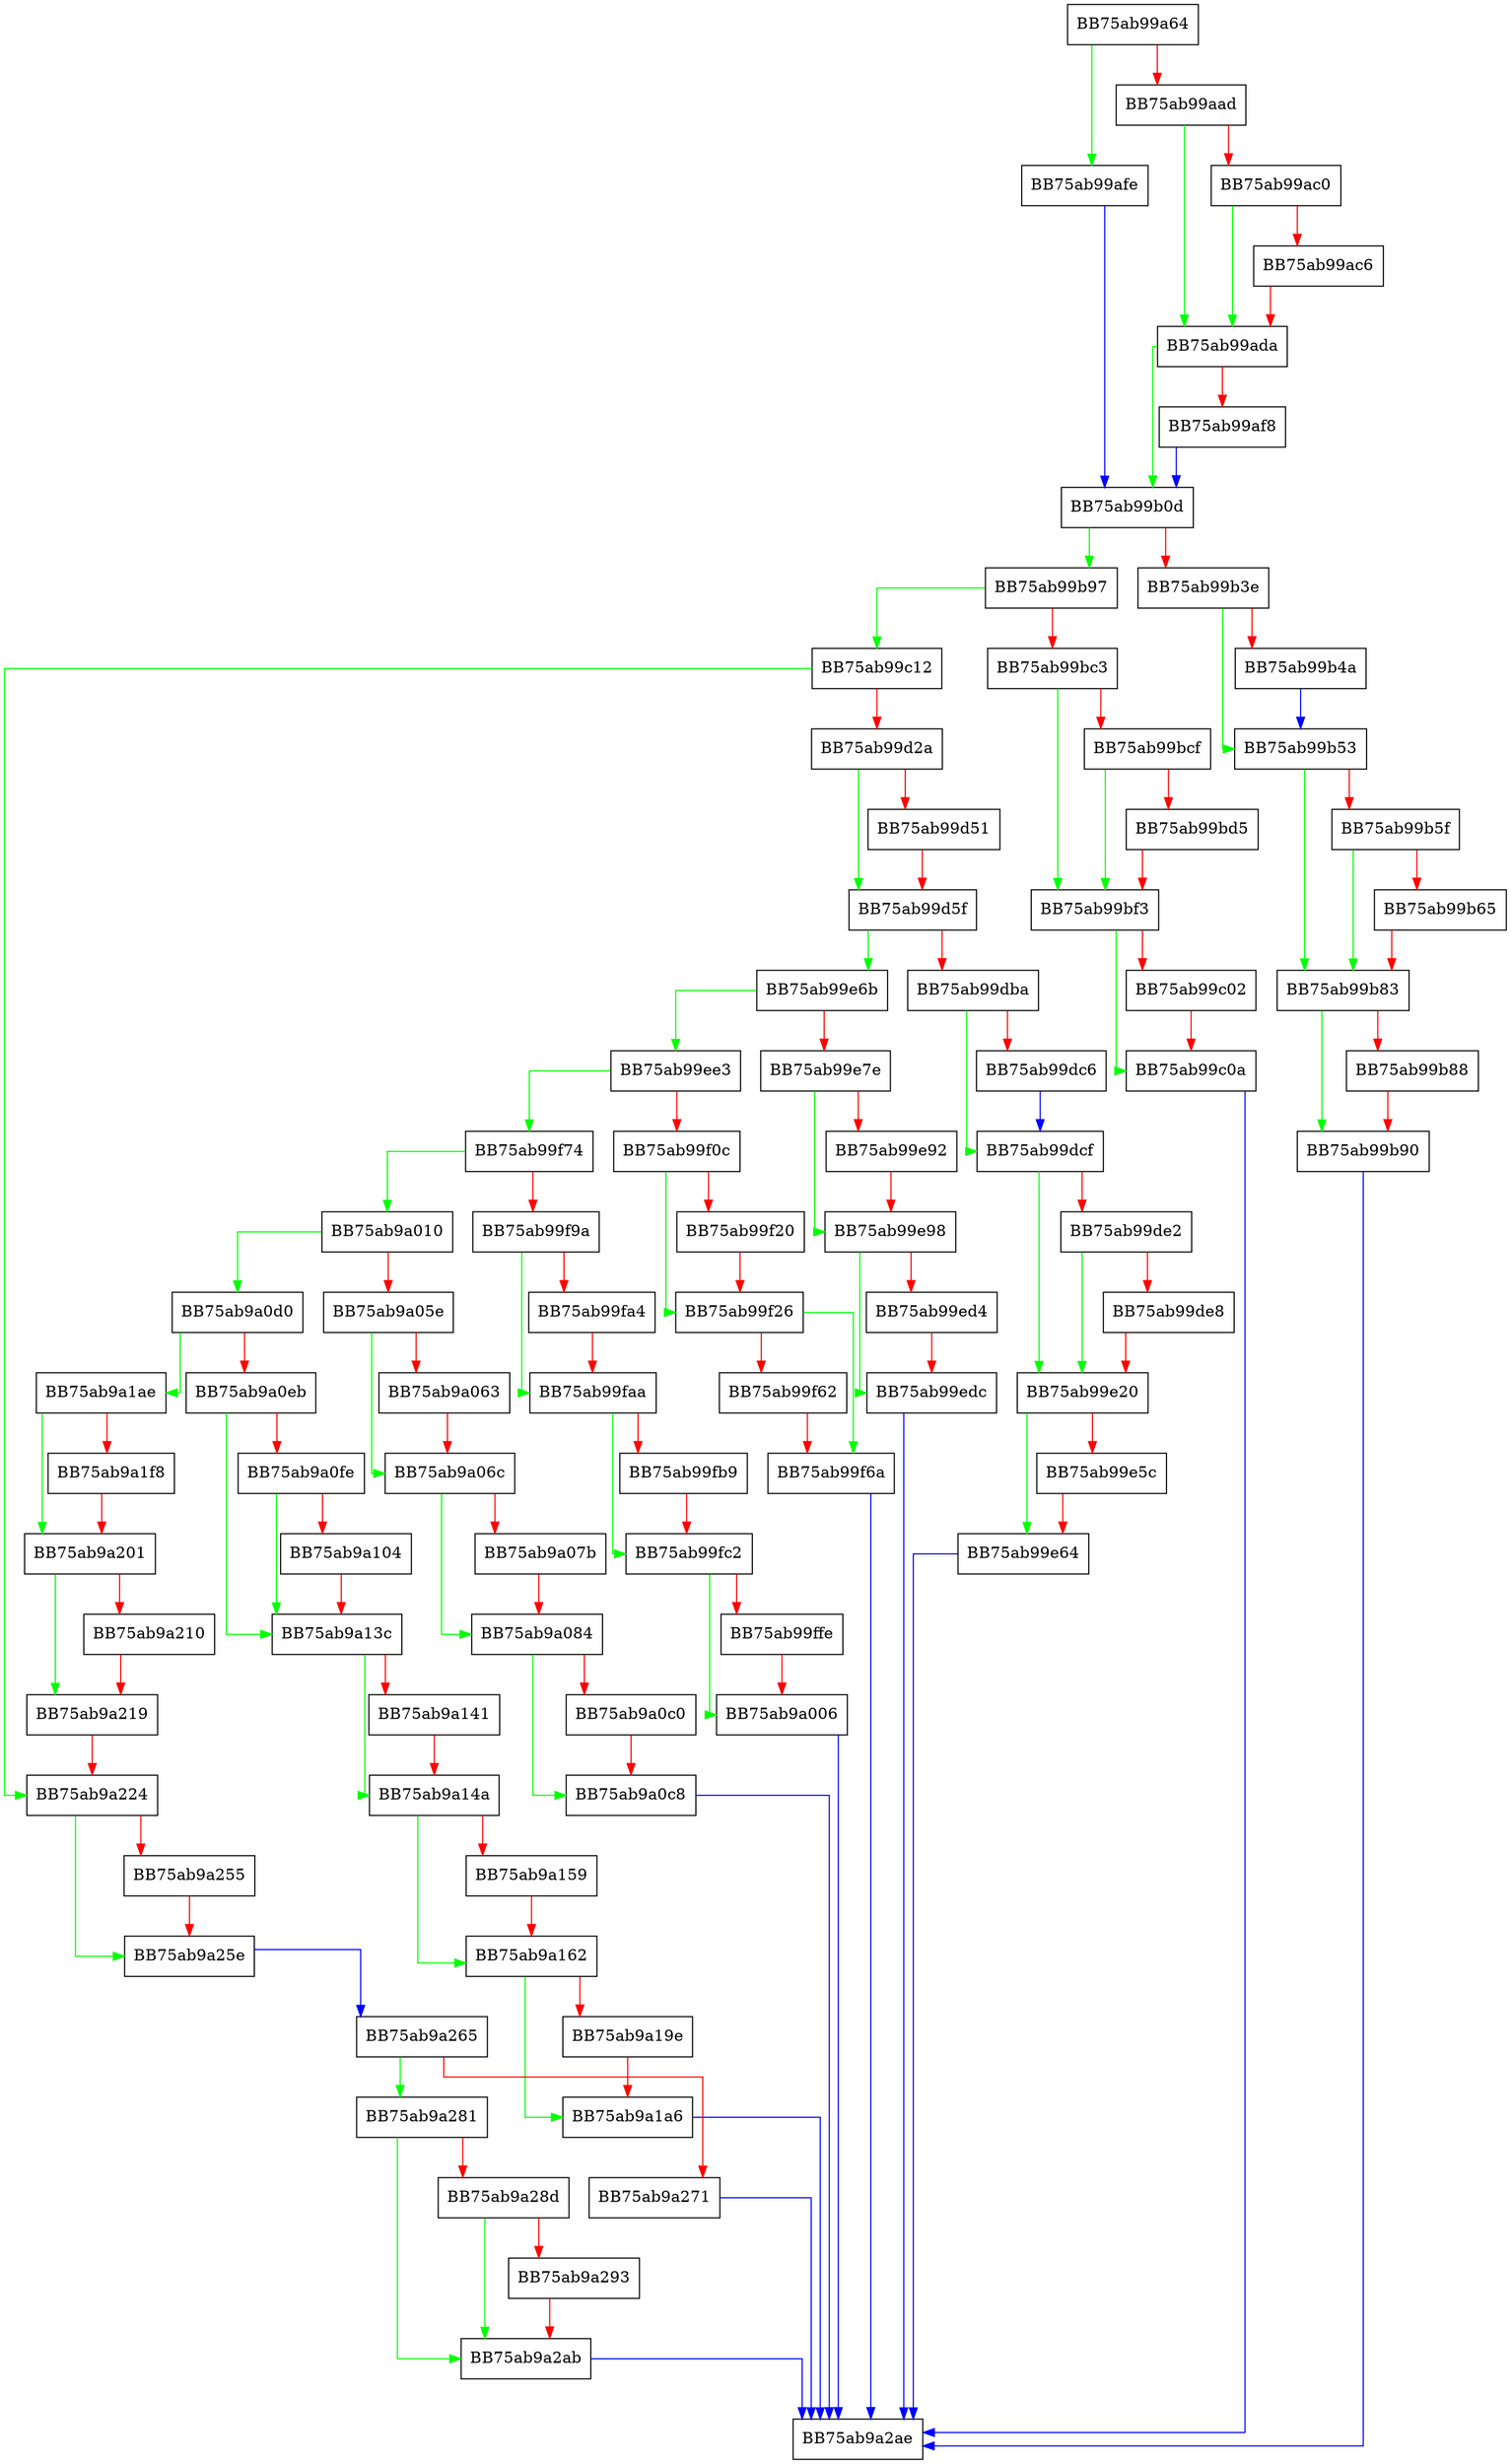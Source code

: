 digraph UpdateMetstoreEntriesForNewSFCFile {
  node [shape="box"];
  graph [splines=ortho];
  BB75ab99a64 -> BB75ab99afe [color="green"];
  BB75ab99a64 -> BB75ab99aad [color="red"];
  BB75ab99aad -> BB75ab99ada [color="green"];
  BB75ab99aad -> BB75ab99ac0 [color="red"];
  BB75ab99ac0 -> BB75ab99ada [color="green"];
  BB75ab99ac0 -> BB75ab99ac6 [color="red"];
  BB75ab99ac6 -> BB75ab99ada [color="red"];
  BB75ab99ada -> BB75ab99b0d [color="green"];
  BB75ab99ada -> BB75ab99af8 [color="red"];
  BB75ab99af8 -> BB75ab99b0d [color="blue"];
  BB75ab99afe -> BB75ab99b0d [color="blue"];
  BB75ab99b0d -> BB75ab99b97 [color="green"];
  BB75ab99b0d -> BB75ab99b3e [color="red"];
  BB75ab99b3e -> BB75ab99b53 [color="green"];
  BB75ab99b3e -> BB75ab99b4a [color="red"];
  BB75ab99b4a -> BB75ab99b53 [color="blue"];
  BB75ab99b53 -> BB75ab99b83 [color="green"];
  BB75ab99b53 -> BB75ab99b5f [color="red"];
  BB75ab99b5f -> BB75ab99b83 [color="green"];
  BB75ab99b5f -> BB75ab99b65 [color="red"];
  BB75ab99b65 -> BB75ab99b83 [color="red"];
  BB75ab99b83 -> BB75ab99b90 [color="green"];
  BB75ab99b83 -> BB75ab99b88 [color="red"];
  BB75ab99b88 -> BB75ab99b90 [color="red"];
  BB75ab99b90 -> BB75ab9a2ae [color="blue"];
  BB75ab99b97 -> BB75ab99c12 [color="green"];
  BB75ab99b97 -> BB75ab99bc3 [color="red"];
  BB75ab99bc3 -> BB75ab99bf3 [color="green"];
  BB75ab99bc3 -> BB75ab99bcf [color="red"];
  BB75ab99bcf -> BB75ab99bf3 [color="green"];
  BB75ab99bcf -> BB75ab99bd5 [color="red"];
  BB75ab99bd5 -> BB75ab99bf3 [color="red"];
  BB75ab99bf3 -> BB75ab99c0a [color="green"];
  BB75ab99bf3 -> BB75ab99c02 [color="red"];
  BB75ab99c02 -> BB75ab99c0a [color="red"];
  BB75ab99c0a -> BB75ab9a2ae [color="blue"];
  BB75ab99c12 -> BB75ab9a224 [color="green"];
  BB75ab99c12 -> BB75ab99d2a [color="red"];
  BB75ab99d2a -> BB75ab99d5f [color="green"];
  BB75ab99d2a -> BB75ab99d51 [color="red"];
  BB75ab99d51 -> BB75ab99d5f [color="red"];
  BB75ab99d5f -> BB75ab99e6b [color="green"];
  BB75ab99d5f -> BB75ab99dba [color="red"];
  BB75ab99dba -> BB75ab99dcf [color="green"];
  BB75ab99dba -> BB75ab99dc6 [color="red"];
  BB75ab99dc6 -> BB75ab99dcf [color="blue"];
  BB75ab99dcf -> BB75ab99e20 [color="green"];
  BB75ab99dcf -> BB75ab99de2 [color="red"];
  BB75ab99de2 -> BB75ab99e20 [color="green"];
  BB75ab99de2 -> BB75ab99de8 [color="red"];
  BB75ab99de8 -> BB75ab99e20 [color="red"];
  BB75ab99e20 -> BB75ab99e64 [color="green"];
  BB75ab99e20 -> BB75ab99e5c [color="red"];
  BB75ab99e5c -> BB75ab99e64 [color="red"];
  BB75ab99e64 -> BB75ab9a2ae [color="blue"];
  BB75ab99e6b -> BB75ab99ee3 [color="green"];
  BB75ab99e6b -> BB75ab99e7e [color="red"];
  BB75ab99e7e -> BB75ab99e98 [color="green"];
  BB75ab99e7e -> BB75ab99e92 [color="red"];
  BB75ab99e92 -> BB75ab99e98 [color="red"];
  BB75ab99e98 -> BB75ab99edc [color="green"];
  BB75ab99e98 -> BB75ab99ed4 [color="red"];
  BB75ab99ed4 -> BB75ab99edc [color="red"];
  BB75ab99edc -> BB75ab9a2ae [color="blue"];
  BB75ab99ee3 -> BB75ab99f74 [color="green"];
  BB75ab99ee3 -> BB75ab99f0c [color="red"];
  BB75ab99f0c -> BB75ab99f26 [color="green"];
  BB75ab99f0c -> BB75ab99f20 [color="red"];
  BB75ab99f20 -> BB75ab99f26 [color="red"];
  BB75ab99f26 -> BB75ab99f6a [color="green"];
  BB75ab99f26 -> BB75ab99f62 [color="red"];
  BB75ab99f62 -> BB75ab99f6a [color="red"];
  BB75ab99f6a -> BB75ab9a2ae [color="blue"];
  BB75ab99f74 -> BB75ab9a010 [color="green"];
  BB75ab99f74 -> BB75ab99f9a [color="red"];
  BB75ab99f9a -> BB75ab99faa [color="green"];
  BB75ab99f9a -> BB75ab99fa4 [color="red"];
  BB75ab99fa4 -> BB75ab99faa [color="red"];
  BB75ab99faa -> BB75ab99fc2 [color="green"];
  BB75ab99faa -> BB75ab99fb9 [color="red"];
  BB75ab99fb9 -> BB75ab99fc2 [color="red"];
  BB75ab99fc2 -> BB75ab9a006 [color="green"];
  BB75ab99fc2 -> BB75ab99ffe [color="red"];
  BB75ab99ffe -> BB75ab9a006 [color="red"];
  BB75ab9a006 -> BB75ab9a2ae [color="blue"];
  BB75ab9a010 -> BB75ab9a0d0 [color="green"];
  BB75ab9a010 -> BB75ab9a05e [color="red"];
  BB75ab9a05e -> BB75ab9a06c [color="green"];
  BB75ab9a05e -> BB75ab9a063 [color="red"];
  BB75ab9a063 -> BB75ab9a06c [color="red"];
  BB75ab9a06c -> BB75ab9a084 [color="green"];
  BB75ab9a06c -> BB75ab9a07b [color="red"];
  BB75ab9a07b -> BB75ab9a084 [color="red"];
  BB75ab9a084 -> BB75ab9a0c8 [color="green"];
  BB75ab9a084 -> BB75ab9a0c0 [color="red"];
  BB75ab9a0c0 -> BB75ab9a0c8 [color="red"];
  BB75ab9a0c8 -> BB75ab9a2ae [color="blue"];
  BB75ab9a0d0 -> BB75ab9a1ae [color="green"];
  BB75ab9a0d0 -> BB75ab9a0eb [color="red"];
  BB75ab9a0eb -> BB75ab9a13c [color="green"];
  BB75ab9a0eb -> BB75ab9a0fe [color="red"];
  BB75ab9a0fe -> BB75ab9a13c [color="green"];
  BB75ab9a0fe -> BB75ab9a104 [color="red"];
  BB75ab9a104 -> BB75ab9a13c [color="red"];
  BB75ab9a13c -> BB75ab9a14a [color="green"];
  BB75ab9a13c -> BB75ab9a141 [color="red"];
  BB75ab9a141 -> BB75ab9a14a [color="red"];
  BB75ab9a14a -> BB75ab9a162 [color="green"];
  BB75ab9a14a -> BB75ab9a159 [color="red"];
  BB75ab9a159 -> BB75ab9a162 [color="red"];
  BB75ab9a162 -> BB75ab9a1a6 [color="green"];
  BB75ab9a162 -> BB75ab9a19e [color="red"];
  BB75ab9a19e -> BB75ab9a1a6 [color="red"];
  BB75ab9a1a6 -> BB75ab9a2ae [color="blue"];
  BB75ab9a1ae -> BB75ab9a201 [color="green"];
  BB75ab9a1ae -> BB75ab9a1f8 [color="red"];
  BB75ab9a1f8 -> BB75ab9a201 [color="red"];
  BB75ab9a201 -> BB75ab9a219 [color="green"];
  BB75ab9a201 -> BB75ab9a210 [color="red"];
  BB75ab9a210 -> BB75ab9a219 [color="red"];
  BB75ab9a219 -> BB75ab9a224 [color="red"];
  BB75ab9a224 -> BB75ab9a25e [color="green"];
  BB75ab9a224 -> BB75ab9a255 [color="red"];
  BB75ab9a255 -> BB75ab9a25e [color="red"];
  BB75ab9a25e -> BB75ab9a265 [color="blue"];
  BB75ab9a265 -> BB75ab9a281 [color="green"];
  BB75ab9a265 -> BB75ab9a271 [color="red"];
  BB75ab9a271 -> BB75ab9a2ae [color="blue"];
  BB75ab9a281 -> BB75ab9a2ab [color="green"];
  BB75ab9a281 -> BB75ab9a28d [color="red"];
  BB75ab9a28d -> BB75ab9a2ab [color="green"];
  BB75ab9a28d -> BB75ab9a293 [color="red"];
  BB75ab9a293 -> BB75ab9a2ab [color="red"];
  BB75ab9a2ab -> BB75ab9a2ae [color="blue"];
}